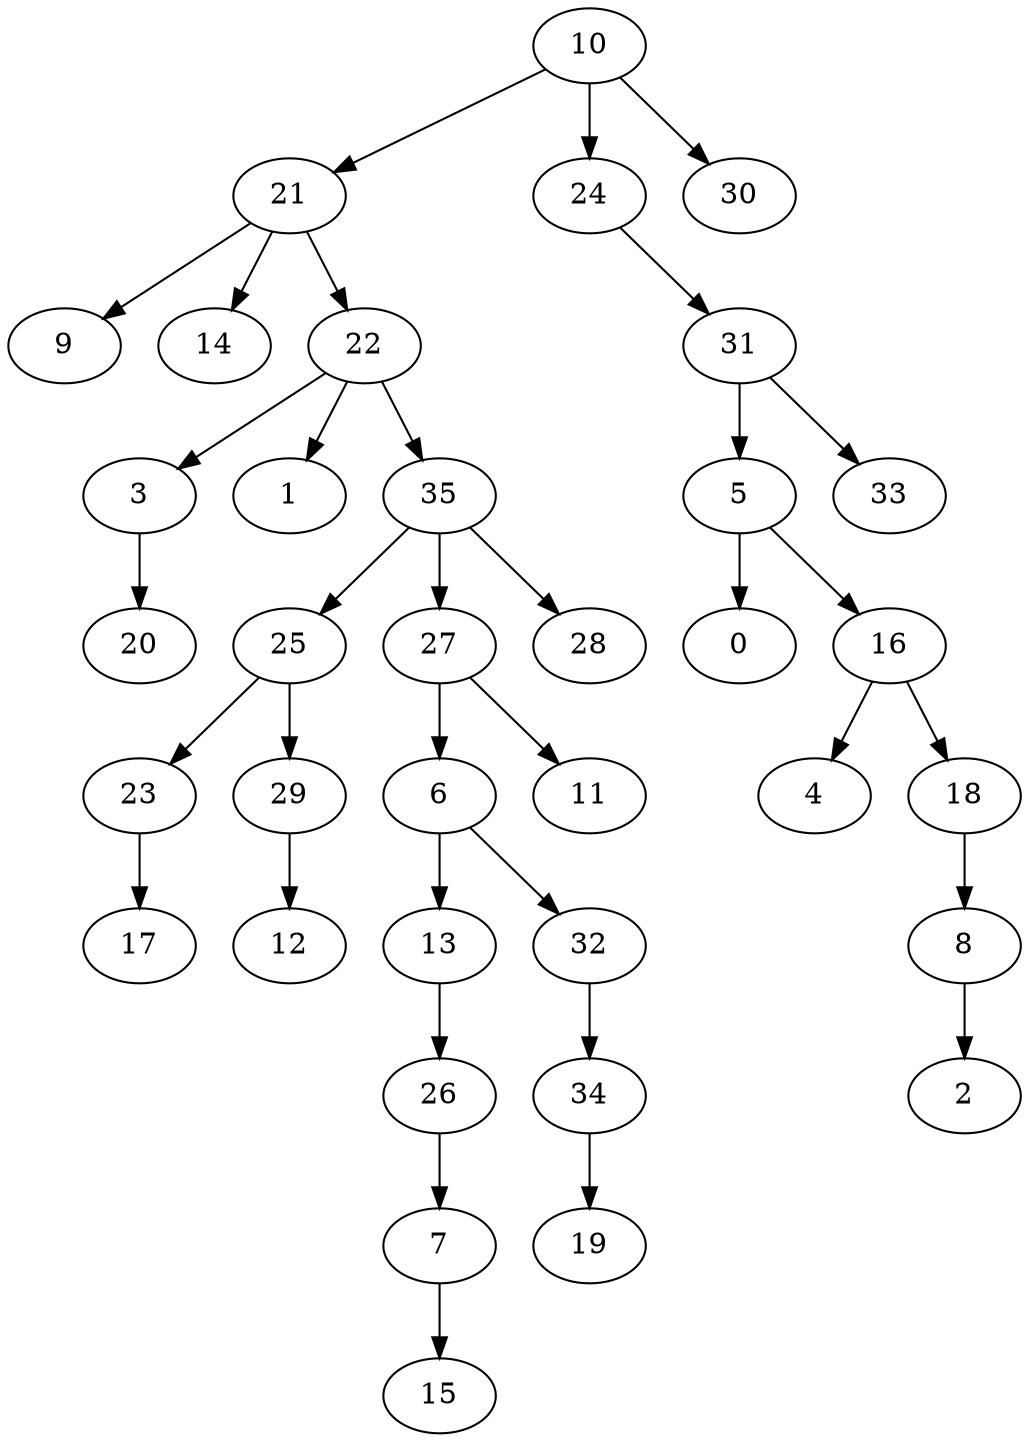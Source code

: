 strict digraph "" {
	3 -> 20;
	5 -> 0;
	5 -> 16;
	6 -> 13;
	6 -> 32;
	7 -> 15;
	8 -> 2;
	10 -> 21;
	10 -> 24;
	10 -> 30;
	13 -> 26;
	16 -> 4;
	16 -> 18;
	18 -> 8;
	21 -> 9;
	21 -> 14;
	21 -> 22;
	22 -> 1;
	22 -> 3;
	22 -> 35;
	23 -> 17;
	24 -> 31;
	25 -> 23;
	25 -> 29;
	26 -> 7;
	27 -> 6;
	27 -> 11;
	29 -> 12;
	31 -> 5;
	31 -> 33;
	32 -> 34;
	34 -> 19;
	35 -> 25;
	35 -> 27;
	35 -> 28;
}

